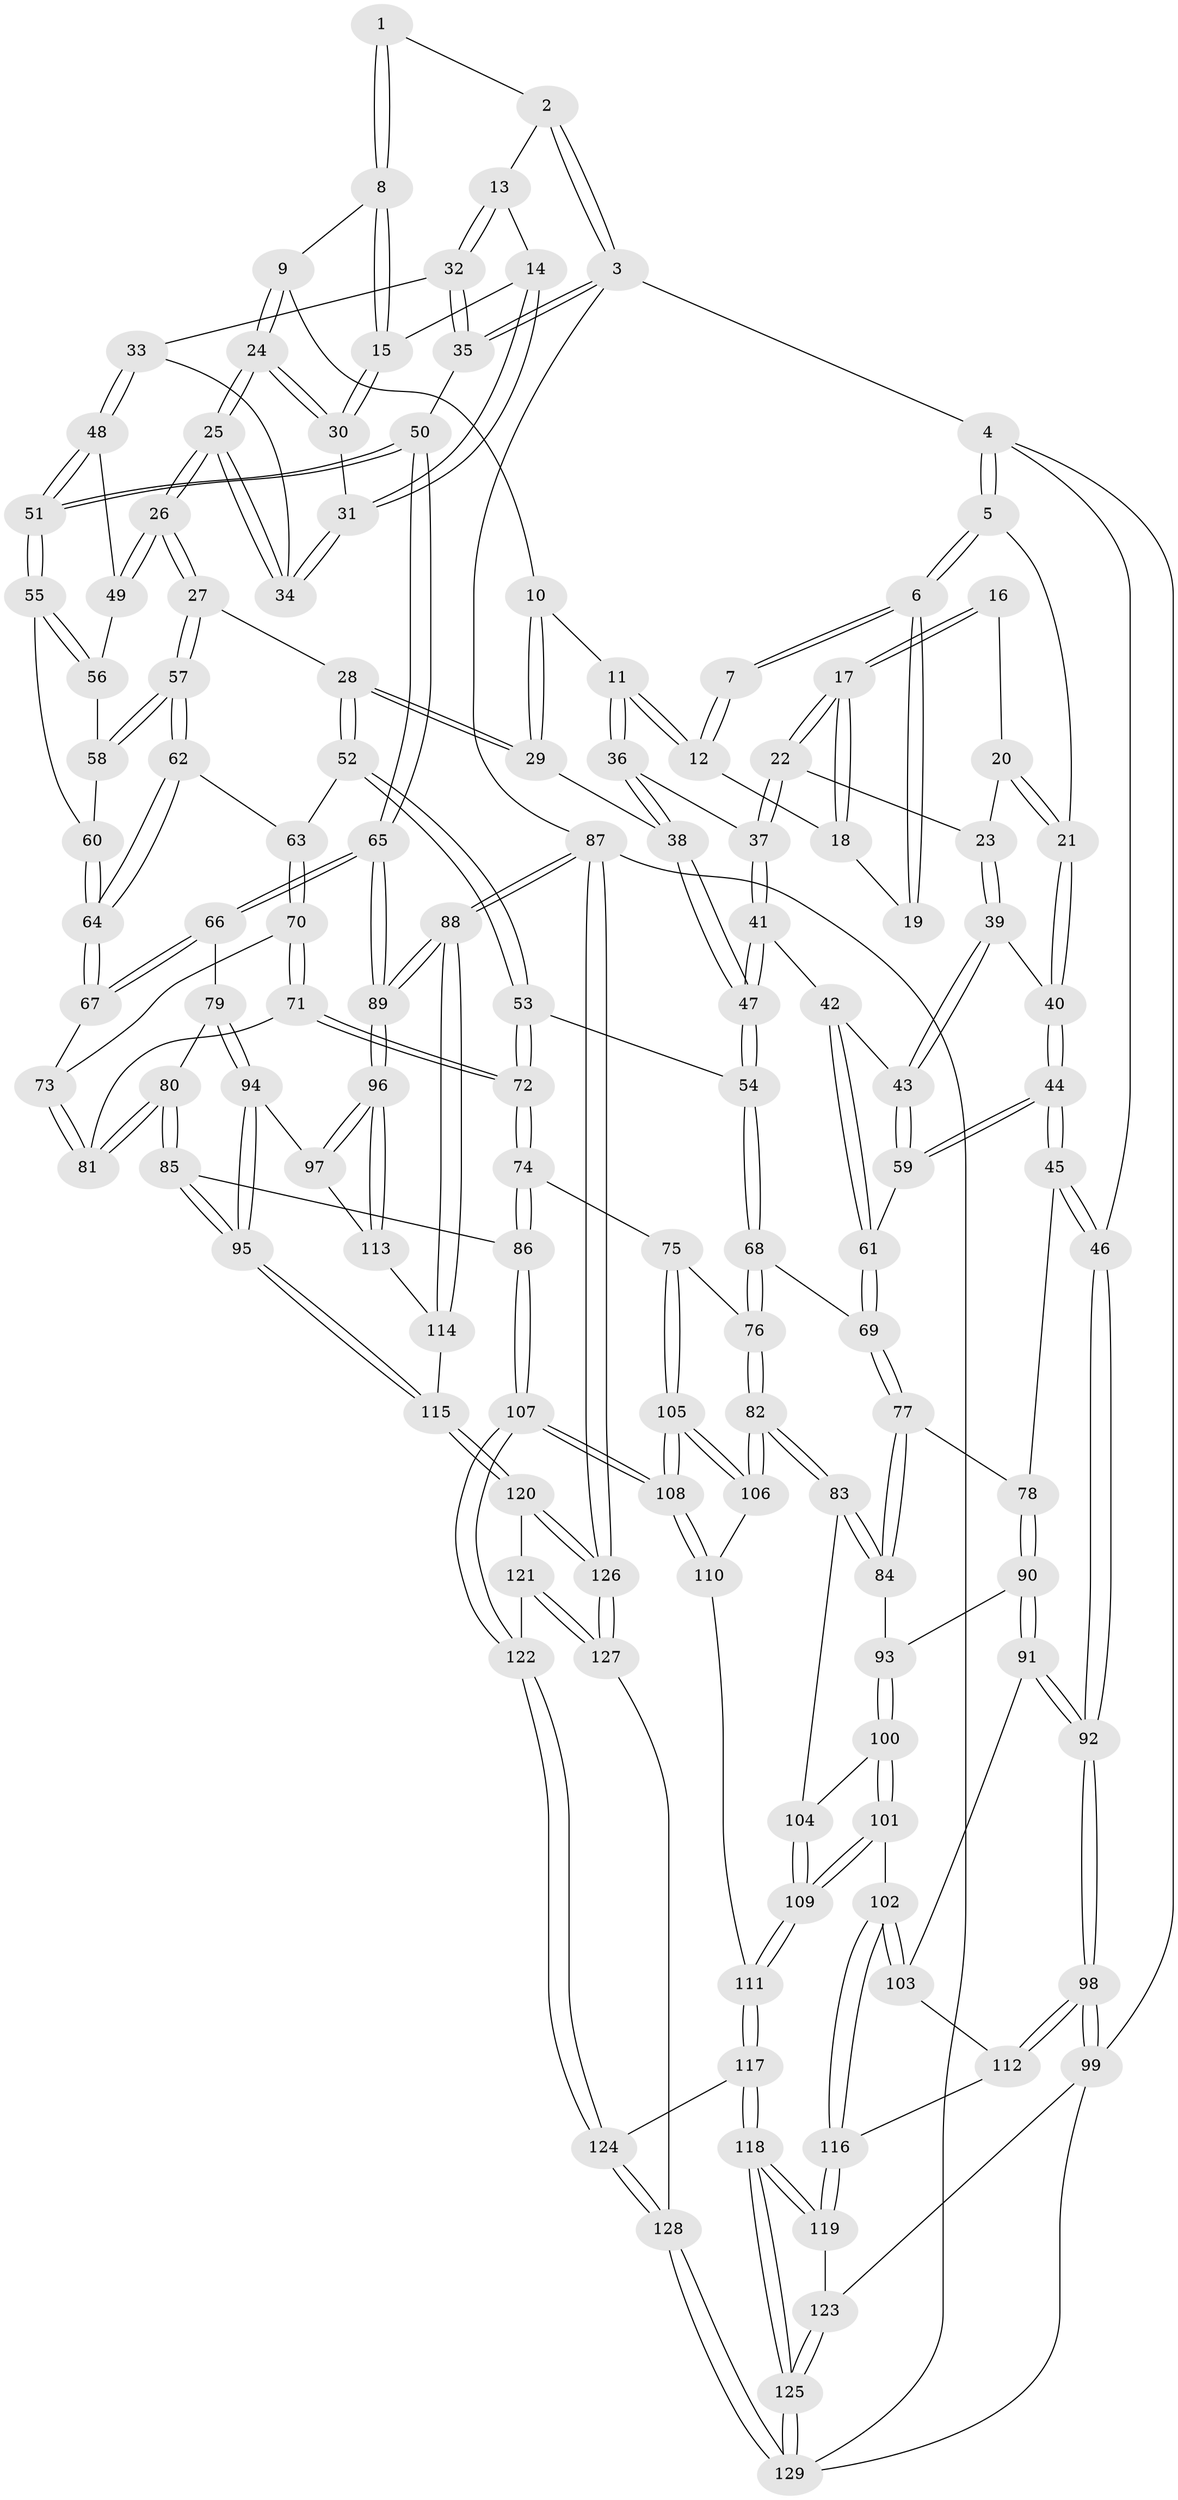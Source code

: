 // coarse degree distribution, {4: 0.5, 5: 0.3, 3: 0.0875, 6: 0.1, 7: 0.0125}
// Generated by graph-tools (version 1.1) at 2025/42/03/06/25 10:42:34]
// undirected, 129 vertices, 319 edges
graph export_dot {
graph [start="1"]
  node [color=gray90,style=filled];
  1 [pos="+0.7171012719271029+0"];
  2 [pos="+0.8933360012163607+0"];
  3 [pos="+1+0"];
  4 [pos="+0+0"];
  5 [pos="+0.02616817919039592+0"];
  6 [pos="+0.08436955361219323+0"];
  7 [pos="+0.5270872662376089+0"];
  8 [pos="+0.7127850254094448+0"];
  9 [pos="+0.7094503224504803+0.008177173747911059"];
  10 [pos="+0.6679327592069452+0.03963918533662682"];
  11 [pos="+0.5287129728528177+0.08093105216358457"];
  12 [pos="+0.5027906354363239+0.016575852269142557"];
  13 [pos="+0.8997424522559593+0.03233456363793342"];
  14 [pos="+0.8775695864449883+0.051055737474141494"];
  15 [pos="+0.8382551046452997+0.06667069969093738"];
  16 [pos="+0.35584244707913826+0.028414837348500328"];
  17 [pos="+0.3908908828354662+0.09249688835215342"];
  18 [pos="+0.4501906399534741+0.040576752721602355"];
  19 [pos="+0.35525772561601826+0.023671613085854266"];
  20 [pos="+0.335854626987768+0.08041809359105043"];
  21 [pos="+0.1623283475957354+0.013552679648715956"];
  22 [pos="+0.3750031795139056+0.12400153753497052"];
  23 [pos="+0.37093597266196365+0.12440395396756429"];
  24 [pos="+0.7439695398147208+0.11192208340208792"];
  25 [pos="+0.7330741820067918+0.18002404440782857"];
  26 [pos="+0.7263034739503416+0.1955503506104245"];
  27 [pos="+0.7189722557839476+0.20337941688084119"];
  28 [pos="+0.6488408877396654+0.1974048673946755"];
  29 [pos="+0.6002278461913614+0.16564568299369611"];
  30 [pos="+0.8032828732390211+0.08959051903113209"];
  31 [pos="+0.8558468231065377+0.1330822657178183"];
  32 [pos="+0.9445361745846957+0.08722534907768673"];
  33 [pos="+0.9115733275183371+0.17960336697891963"];
  34 [pos="+0.8563385906103552+0.14282109762928585"];
  35 [pos="+1+0.13801149698099527"];
  36 [pos="+0.5341769142990423+0.1196678434595743"];
  37 [pos="+0.41378669859613076+0.15487529354918259"];
  38 [pos="+0.5526240758907646+0.1475165335431224"];
  39 [pos="+0.263081722462919+0.18796716842986547"];
  40 [pos="+0.17306477078634763+0.06443198513710338"];
  41 [pos="+0.41286318207563927+0.2718630048753076"];
  42 [pos="+0.3318963440543796+0.24926743280361635"];
  43 [pos="+0.2639633655139416+0.1957906161046114"];
  44 [pos="+0.007777201696576051+0.35957794279913774"];
  45 [pos="+0.0026335055664105053+0.36218962490410106"];
  46 [pos="+0+0.365366332472757"];
  47 [pos="+0.4529971137680042+0.3100362267900864"];
  48 [pos="+0.9148801209534755+0.19741627204814036"];
  49 [pos="+0.8785855776942025+0.2222328364550402"];
  50 [pos="+1+0.3351687568098404"];
  51 [pos="+1+0.29982708821891874"];
  52 [pos="+0.5656135674639818+0.3331352486882172"];
  53 [pos="+0.5252797111828547+0.35129454930156256"];
  54 [pos="+0.46132024943603545+0.3362711344607799"];
  55 [pos="+0.9139636909231784+0.2991390082300725"];
  56 [pos="+0.8749492632184415+0.23994692399045248"];
  57 [pos="+0.7412230162490208+0.29523561084202415"];
  58 [pos="+0.8554671121800761+0.2787811536350031"];
  59 [pos="+0.16281083830886825+0.3303605370499927"];
  60 [pos="+0.8742517498155625+0.31750356252572287"];
  61 [pos="+0.27139529441223803+0.38697165522494625"];
  62 [pos="+0.7395946598590355+0.3312474684914329"];
  63 [pos="+0.7023281654993822+0.36004842190735376"];
  64 [pos="+0.8492153273411509+0.41386980497971826"];
  65 [pos="+1+0.4786274614394654"];
  66 [pos="+0.9820588938727194+0.4787755183924012"];
  67 [pos="+0.858548290948272+0.4284456043054712"];
  68 [pos="+0.37207046057930787+0.4543791238604247"];
  69 [pos="+0.33082261943287233+0.4486785152116303"];
  70 [pos="+0.6604139724387879+0.48818645556914436"];
  71 [pos="+0.6455732032161323+0.5076093630440915"];
  72 [pos="+0.6204769438705807+0.5177584470852161"];
  73 [pos="+0.8380117847652964+0.4440703163852229"];
  74 [pos="+0.5722670349353531+0.5834946207429615"];
  75 [pos="+0.5185704661180982+0.5968523667515511"];
  76 [pos="+0.43167500748961307+0.5682507482640844"];
  77 [pos="+0.21877362925176336+0.5298093866969146"];
  78 [pos="+0.1658943838923796+0.5415055895862544"];
  79 [pos="+0.8560689246312156+0.5934034934262644"];
  80 [pos="+0.7720761367673619+0.578387666645081"];
  81 [pos="+0.7637461209010168+0.5644032976576668"];
  82 [pos="+0.3417465212249017+0.6586208808244775"];
  83 [pos="+0.3291600468803576+0.6570236104000204"];
  84 [pos="+0.3125835649759479+0.6466132922448595"];
  85 [pos="+0.7176145401049894+0.7451957423327359"];
  86 [pos="+0.7152625707090627+0.7445792598735583"];
  87 [pos="+1+1"];
  88 [pos="+1+1"];
  89 [pos="+1+0.6801360562015609"];
  90 [pos="+0.14563906252233752+0.6236083428026082"];
  91 [pos="+0.12282093033643354+0.6412739190564503"];
  92 [pos="+0+0.5999786636944365"];
  93 [pos="+0.15794493225018094+0.6315330882950925"];
  94 [pos="+0.8611788591577577+0.6868935378246901"];
  95 [pos="+0.7252472094722837+0.750695288626836"];
  96 [pos="+1+0.6879840518709326"];
  97 [pos="+0.8992934903653229+0.699762747485215"];
  98 [pos="+0+0.7893142416979604"];
  99 [pos="+0+0.7975323516427459"];
  100 [pos="+0.21757140416412898+0.7027218405933041"];
  101 [pos="+0.20848072758011638+0.7660570415080667"];
  102 [pos="+0.16820917379664302+0.7659849942373297"];
  103 [pos="+0.11392335258666203+0.6986800637740658"];
  104 [pos="+0.27629092253706966+0.6872114889199981"];
  105 [pos="+0.49556341202279086+0.7730054899434"];
  106 [pos="+0.3489834301607931+0.6976026569441071"];
  107 [pos="+0.5140669557385595+0.837756752155005"];
  108 [pos="+0.5063673367887214+0.8243443603565095"];
  109 [pos="+0.2451887632372902+0.7970014853716649"];
  110 [pos="+0.33051419567921514+0.7821057393758082"];
  111 [pos="+0.2790717770910769+0.8367277821685039"];
  112 [pos="+0.07408157463913434+0.7381808454875894"];
  113 [pos="+0.886188633036975+0.7988926262334095"];
  114 [pos="+0.8737016782484508+0.8187144964025709"];
  115 [pos="+0.7600793472649107+0.8263875207047805"];
  116 [pos="+0.11147513157563091+0.8299622196985242"];
  117 [pos="+0.2753962421244249+0.881109348912407"];
  118 [pos="+0.1708344352096781+0.9313261821581702"];
  119 [pos="+0.10464539173337507+0.8556540298191491"];
  120 [pos="+0.7532852405801628+0.9536085024122154"];
  121 [pos="+0.5262081614918077+0.8942315962442763"];
  122 [pos="+0.5109531336799854+0.8643686819715924"];
  123 [pos="+0+0.8518020659934867"];
  124 [pos="+0.3396562775143364+0.927828838586778"];
  125 [pos="+0.12555430274748594+1"];
  126 [pos="+0.8727920307164312+1"];
  127 [pos="+0.5150673489368315+1"];
  128 [pos="+0.38788910395338216+1"];
  129 [pos="+0.019754448032722183+1"];
  1 -- 2;
  1 -- 8;
  1 -- 8;
  2 -- 3;
  2 -- 3;
  2 -- 13;
  3 -- 4;
  3 -- 35;
  3 -- 35;
  3 -- 87;
  4 -- 5;
  4 -- 5;
  4 -- 46;
  4 -- 99;
  5 -- 6;
  5 -- 6;
  5 -- 21;
  6 -- 7;
  6 -- 7;
  6 -- 19;
  6 -- 19;
  7 -- 12;
  7 -- 12;
  8 -- 9;
  8 -- 15;
  8 -- 15;
  9 -- 10;
  9 -- 24;
  9 -- 24;
  10 -- 11;
  10 -- 29;
  10 -- 29;
  11 -- 12;
  11 -- 12;
  11 -- 36;
  11 -- 36;
  12 -- 18;
  13 -- 14;
  13 -- 32;
  13 -- 32;
  14 -- 15;
  14 -- 31;
  14 -- 31;
  15 -- 30;
  15 -- 30;
  16 -- 17;
  16 -- 17;
  16 -- 20;
  17 -- 18;
  17 -- 18;
  17 -- 22;
  17 -- 22;
  18 -- 19;
  20 -- 21;
  20 -- 21;
  20 -- 23;
  21 -- 40;
  21 -- 40;
  22 -- 23;
  22 -- 37;
  22 -- 37;
  23 -- 39;
  23 -- 39;
  24 -- 25;
  24 -- 25;
  24 -- 30;
  24 -- 30;
  25 -- 26;
  25 -- 26;
  25 -- 34;
  25 -- 34;
  26 -- 27;
  26 -- 27;
  26 -- 49;
  26 -- 49;
  27 -- 28;
  27 -- 57;
  27 -- 57;
  28 -- 29;
  28 -- 29;
  28 -- 52;
  28 -- 52;
  29 -- 38;
  30 -- 31;
  31 -- 34;
  31 -- 34;
  32 -- 33;
  32 -- 35;
  32 -- 35;
  33 -- 34;
  33 -- 48;
  33 -- 48;
  35 -- 50;
  36 -- 37;
  36 -- 38;
  36 -- 38;
  37 -- 41;
  37 -- 41;
  38 -- 47;
  38 -- 47;
  39 -- 40;
  39 -- 43;
  39 -- 43;
  40 -- 44;
  40 -- 44;
  41 -- 42;
  41 -- 47;
  41 -- 47;
  42 -- 43;
  42 -- 61;
  42 -- 61;
  43 -- 59;
  43 -- 59;
  44 -- 45;
  44 -- 45;
  44 -- 59;
  44 -- 59;
  45 -- 46;
  45 -- 46;
  45 -- 78;
  46 -- 92;
  46 -- 92;
  47 -- 54;
  47 -- 54;
  48 -- 49;
  48 -- 51;
  48 -- 51;
  49 -- 56;
  50 -- 51;
  50 -- 51;
  50 -- 65;
  50 -- 65;
  51 -- 55;
  51 -- 55;
  52 -- 53;
  52 -- 53;
  52 -- 63;
  53 -- 54;
  53 -- 72;
  53 -- 72;
  54 -- 68;
  54 -- 68;
  55 -- 56;
  55 -- 56;
  55 -- 60;
  56 -- 58;
  57 -- 58;
  57 -- 58;
  57 -- 62;
  57 -- 62;
  58 -- 60;
  59 -- 61;
  60 -- 64;
  60 -- 64;
  61 -- 69;
  61 -- 69;
  62 -- 63;
  62 -- 64;
  62 -- 64;
  63 -- 70;
  63 -- 70;
  64 -- 67;
  64 -- 67;
  65 -- 66;
  65 -- 66;
  65 -- 89;
  65 -- 89;
  66 -- 67;
  66 -- 67;
  66 -- 79;
  67 -- 73;
  68 -- 69;
  68 -- 76;
  68 -- 76;
  69 -- 77;
  69 -- 77;
  70 -- 71;
  70 -- 71;
  70 -- 73;
  71 -- 72;
  71 -- 72;
  71 -- 81;
  72 -- 74;
  72 -- 74;
  73 -- 81;
  73 -- 81;
  74 -- 75;
  74 -- 86;
  74 -- 86;
  75 -- 76;
  75 -- 105;
  75 -- 105;
  76 -- 82;
  76 -- 82;
  77 -- 78;
  77 -- 84;
  77 -- 84;
  78 -- 90;
  78 -- 90;
  79 -- 80;
  79 -- 94;
  79 -- 94;
  80 -- 81;
  80 -- 81;
  80 -- 85;
  80 -- 85;
  82 -- 83;
  82 -- 83;
  82 -- 106;
  82 -- 106;
  83 -- 84;
  83 -- 84;
  83 -- 104;
  84 -- 93;
  85 -- 86;
  85 -- 95;
  85 -- 95;
  86 -- 107;
  86 -- 107;
  87 -- 88;
  87 -- 88;
  87 -- 126;
  87 -- 126;
  87 -- 129;
  88 -- 89;
  88 -- 89;
  88 -- 114;
  88 -- 114;
  89 -- 96;
  89 -- 96;
  90 -- 91;
  90 -- 91;
  90 -- 93;
  91 -- 92;
  91 -- 92;
  91 -- 103;
  92 -- 98;
  92 -- 98;
  93 -- 100;
  93 -- 100;
  94 -- 95;
  94 -- 95;
  94 -- 97;
  95 -- 115;
  95 -- 115;
  96 -- 97;
  96 -- 97;
  96 -- 113;
  96 -- 113;
  97 -- 113;
  98 -- 99;
  98 -- 99;
  98 -- 112;
  98 -- 112;
  99 -- 123;
  99 -- 129;
  100 -- 101;
  100 -- 101;
  100 -- 104;
  101 -- 102;
  101 -- 109;
  101 -- 109;
  102 -- 103;
  102 -- 103;
  102 -- 116;
  102 -- 116;
  103 -- 112;
  104 -- 109;
  104 -- 109;
  105 -- 106;
  105 -- 106;
  105 -- 108;
  105 -- 108;
  106 -- 110;
  107 -- 108;
  107 -- 108;
  107 -- 122;
  107 -- 122;
  108 -- 110;
  108 -- 110;
  109 -- 111;
  109 -- 111;
  110 -- 111;
  111 -- 117;
  111 -- 117;
  112 -- 116;
  113 -- 114;
  114 -- 115;
  115 -- 120;
  115 -- 120;
  116 -- 119;
  116 -- 119;
  117 -- 118;
  117 -- 118;
  117 -- 124;
  118 -- 119;
  118 -- 119;
  118 -- 125;
  118 -- 125;
  119 -- 123;
  120 -- 121;
  120 -- 126;
  120 -- 126;
  121 -- 122;
  121 -- 127;
  121 -- 127;
  122 -- 124;
  122 -- 124;
  123 -- 125;
  123 -- 125;
  124 -- 128;
  124 -- 128;
  125 -- 129;
  125 -- 129;
  126 -- 127;
  126 -- 127;
  127 -- 128;
  128 -- 129;
  128 -- 129;
}
